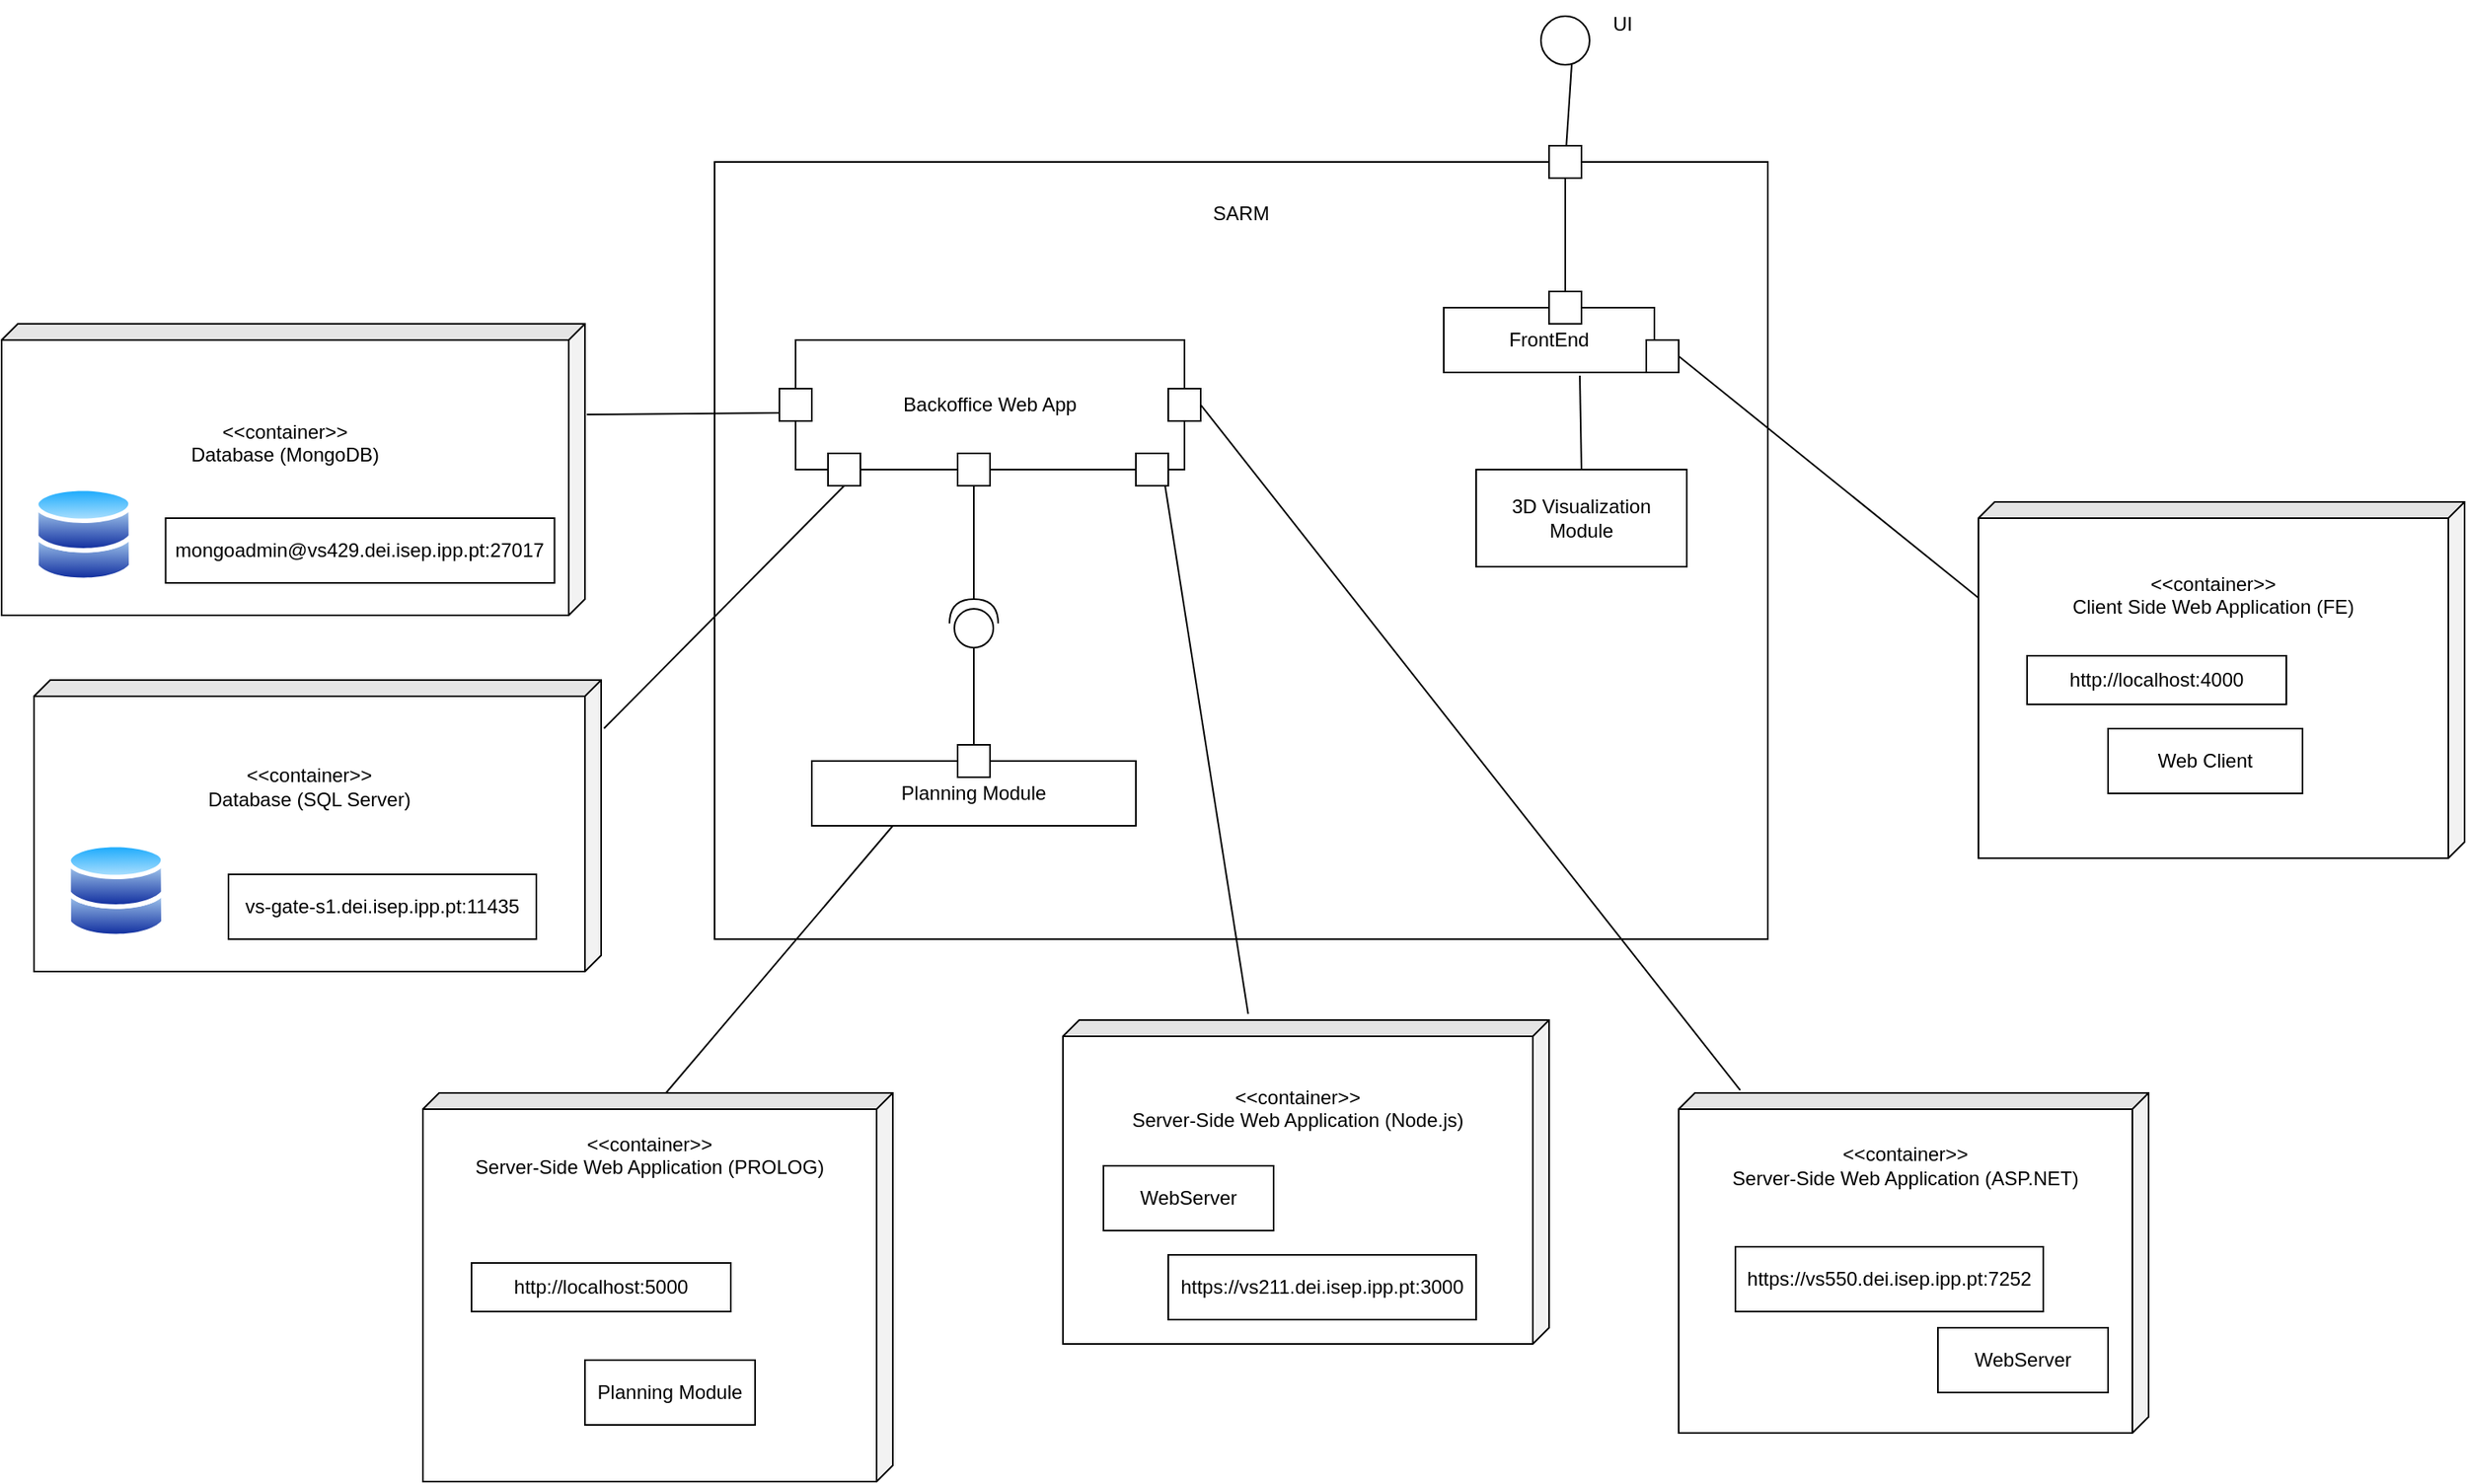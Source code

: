 <mxfile version="22.1.22" type="embed">
  <diagram name="Page-1" id="5f0bae14-7c28-e335-631c-24af17079c00">
    <mxGraphModel dx="1663" dy="1272" grid="1" gridSize="10" guides="1" tooltips="1" connect="1" arrows="1" fold="1" page="1" pageScale="1" pageWidth="1100" pageHeight="850" background="none" math="0" shadow="0">
      <root>
        <mxCell id="0" />
        <mxCell id="1" parent="0" />
        <mxCell id="8" value="&amp;lt;&amp;lt;container&amp;gt;&amp;gt;&lt;br style=&quot;border-color: var(--border-color);&quot;&gt;Server-Side Web Application (ASP.NET)&lt;br style=&quot;border-color: var(--border-color);&quot;&gt;&lt;br style=&quot;border-color: var(--border-color);&quot;&gt;&lt;br style=&quot;border-color: var(--border-color);&quot;&gt;&lt;br style=&quot;border-color: var(--border-color);&quot;&gt;&lt;br&gt;&lt;br&gt;&lt;br&gt;&lt;br&gt;&lt;br&gt;&lt;br style=&quot;border-color: var(--border-color);&quot;&gt;" style="shape=cube;whiteSpace=wrap;html=1;boundedLbl=1;backgroundOutline=1;darkOpacity=0.05;darkOpacity2=0.1;size=10;direction=south;" parent="1" vertex="1">
          <mxGeometry x="835" y="305" width="290" height="210" as="geometry" />
        </mxCell>
        <mxCell id="9" value="&amp;lt;&amp;lt;container&amp;gt;&amp;gt;&lt;br style=&quot;border-color: var(--border-color);&quot;&gt;Server-Side Web Application (Node.js)&lt;br style=&quot;border-color: var(--border-color);&quot;&gt;&lt;br style=&quot;border-color: var(--border-color);&quot;&gt;&lt;br style=&quot;border-color: var(--border-color);&quot;&gt;&lt;br style=&quot;border-color: var(--border-color);&quot;&gt;&lt;br&gt;&lt;br&gt;&lt;br&gt;&lt;br style=&quot;border-color: var(--border-color);&quot;&gt;" style="shape=cube;whiteSpace=wrap;html=1;boundedLbl=1;backgroundOutline=1;darkOpacity=0.05;darkOpacity2=0.1;size=10;direction=south;" parent="1" vertex="1">
          <mxGeometry x="455" y="260" width="300" height="200" as="geometry" />
        </mxCell>
        <mxCell id="10" value="&amp;lt;&amp;lt;container&amp;gt;&amp;gt;&lt;br style=&quot;border-color: var(--border-color);&quot;&gt;Client Side Web Application (FE)&lt;br style=&quot;border-color: var(--border-color);&quot;&gt;&lt;br style=&quot;border-color: var(--border-color);&quot;&gt;&lt;br style=&quot;border-color: var(--border-color);&quot;&gt;&lt;br&gt;&lt;br&gt;&lt;br&gt;&lt;br&gt;&lt;br style=&quot;border-color: var(--border-color);&quot;&gt;&lt;br style=&quot;border-color: var(--border-color);&quot;&gt;" style="shape=cube;whiteSpace=wrap;html=1;boundedLbl=1;backgroundOutline=1;darkOpacity=0.05;darkOpacity2=0.1;size=10;direction=south;" parent="1" vertex="1">
          <mxGeometry x="1020" y="-60" width="300" height="220" as="geometry" />
        </mxCell>
        <mxCell id="11" value="&amp;lt;&amp;lt;container&amp;gt;&amp;gt;&lt;br style=&quot;border-color: var(--border-color);&quot;&gt;Server-Side Web Application (PROLOG)&lt;br style=&quot;border-color: var(--border-color);&quot;&gt;&lt;br style=&quot;border-color: var(--border-color);&quot;&gt;&lt;br style=&quot;border-color: var(--border-color);&quot;&gt;&lt;br&gt;&lt;br&gt;&lt;br&gt;&lt;br&gt;&lt;br&gt;&lt;br&gt;&lt;br&gt;&lt;br&gt;&lt;br&gt;&lt;br style=&quot;border-color: var(--border-color);&quot;&gt;" style="shape=cube;whiteSpace=wrap;html=1;boundedLbl=1;backgroundOutline=1;darkOpacity=0.05;darkOpacity2=0.1;size=10;direction=south;" parent="1" vertex="1">
          <mxGeometry x="60" y="305" width="290" height="240" as="geometry" />
        </mxCell>
        <mxCell id="12" value="&lt;br&gt;SARM&lt;br&gt;&lt;br&gt;&lt;br&gt;&lt;br&gt;&lt;br&gt;&lt;br&gt;&lt;br&gt;&lt;br&gt;&lt;br&gt;&lt;br&gt;&lt;br&gt;&lt;br&gt;&lt;br&gt;&lt;br&gt;&lt;br&gt;&lt;br&gt;&lt;br&gt;&lt;br&gt;&lt;br&gt;&lt;br&gt;&lt;br&gt;&lt;br&gt;&lt;br&gt;&lt;br&gt;&lt;br&gt;&lt;br&gt;&lt;br&gt;&lt;br&gt;&lt;br&gt;&lt;br&gt;&lt;br&gt;" style="rounded=0;whiteSpace=wrap;html=1;" parent="1" vertex="1">
          <mxGeometry x="240" y="-270" width="650" height="480" as="geometry" />
        </mxCell>
        <mxCell id="13" value="&amp;lt;&amp;lt;container&amp;gt;&amp;gt;&lt;br style=&quot;border-color: var(--border-color);&quot;&gt;Database (SQL Server)&lt;br style=&quot;border-color: var(--border-color);&quot;&gt;&lt;br style=&quot;border-color: var(--border-color);&quot;&gt;&lt;br style=&quot;border-color: var(--border-color);&quot;&gt;&lt;br style=&quot;border-color: var(--border-color);&quot;&gt;&lt;br style=&quot;border-color: var(--border-color);&quot;&gt;" style="shape=cube;whiteSpace=wrap;html=1;boundedLbl=1;backgroundOutline=1;darkOpacity=0.05;darkOpacity2=0.1;size=10;direction=south;" parent="1" vertex="1">
          <mxGeometry x="-180" y="50" width="350" height="180" as="geometry" />
        </mxCell>
        <mxCell id="14" value="&amp;lt;&amp;lt;container&amp;gt;&amp;gt;&lt;br style=&quot;border-color: var(--border-color);&quot;&gt;Database (MongoDB)&lt;br style=&quot;border-color: var(--border-color);&quot;&gt;&lt;br style=&quot;border-color: var(--border-color);&quot;&gt;&lt;br style=&quot;border-color: var(--border-color);&quot;&gt;&lt;br style=&quot;border-color: var(--border-color);&quot;&gt;" style="shape=cube;whiteSpace=wrap;html=1;boundedLbl=1;backgroundOutline=1;darkOpacity=0.05;darkOpacity2=0.1;size=10;direction=south;" parent="1" vertex="1">
          <mxGeometry x="-200" y="-170" width="360" height="180" as="geometry" />
        </mxCell>
        <mxCell id="15" value="Planning Module&lt;br&gt;" style="rounded=0;whiteSpace=wrap;html=1;" parent="1" vertex="1">
          <mxGeometry x="300" y="100" width="200" height="40" as="geometry" />
        </mxCell>
        <mxCell id="17" value="Backoffice Web App" style="rounded=0;whiteSpace=wrap;html=1;" parent="1" vertex="1">
          <mxGeometry x="290" y="-160" width="240" height="80" as="geometry" />
        </mxCell>
        <mxCell id="18" value="3D Visualization Module" style="rounded=0;whiteSpace=wrap;html=1;" parent="1" vertex="1">
          <mxGeometry x="710" y="-80" width="130" height="60" as="geometry" />
        </mxCell>
        <mxCell id="19" value="" style="shape=providedRequiredInterface;html=1;verticalLabelPosition=bottom;sketch=0;rotation=-90;" parent="1" vertex="1">
          <mxGeometry x="385" width="30" height="30" as="geometry" />
        </mxCell>
        <mxCell id="24" value="FrontEnd" style="rounded=0;whiteSpace=wrap;html=1;" parent="1" vertex="1">
          <mxGeometry x="690" y="-180" width="130" height="40" as="geometry" />
        </mxCell>
        <mxCell id="27" value="" style="whiteSpace=wrap;html=1;aspect=fixed;" parent="1" vertex="1">
          <mxGeometry x="755" y="-280" width="20" height="20" as="geometry" />
        </mxCell>
        <mxCell id="28" value="" style="whiteSpace=wrap;html=1;aspect=fixed;" parent="1" vertex="1">
          <mxGeometry x="390" y="90" width="20" height="20" as="geometry" />
        </mxCell>
        <mxCell id="29" value="" style="whiteSpace=wrap;html=1;aspect=fixed;" parent="1" vertex="1">
          <mxGeometry x="390" y="-90" width="20" height="20" as="geometry" />
        </mxCell>
        <mxCell id="30" value="" style="whiteSpace=wrap;html=1;aspect=fixed;" parent="1" vertex="1">
          <mxGeometry x="310" y="-90" width="20" height="20" as="geometry" />
        </mxCell>
        <mxCell id="31" value="" style="whiteSpace=wrap;html=1;aspect=fixed;" parent="1" vertex="1">
          <mxGeometry x="280" y="-130" width="20" height="20" as="geometry" />
        </mxCell>
        <mxCell id="32" value="Planning Module&lt;br&gt;" style="rounded=0;whiteSpace=wrap;html=1;" parent="1" vertex="1">
          <mxGeometry x="160" y="470" width="105" height="40" as="geometry" />
        </mxCell>
        <mxCell id="33" value="WebServer" style="rounded=0;whiteSpace=wrap;html=1;" parent="1" vertex="1">
          <mxGeometry x="995" y="450" width="105" height="40" as="geometry" />
        </mxCell>
        <mxCell id="36" value="" style="image;aspect=fixed;perimeter=ellipsePerimeter;html=1;align=center;shadow=0;dashed=0;spacingTop=3;image=img/lib/active_directory/databases.svg;" parent="1" vertex="1">
          <mxGeometry x="-160" y="150" width="61.22" height="60" as="geometry" />
        </mxCell>
        <mxCell id="37" value="" style="image;aspect=fixed;perimeter=ellipsePerimeter;html=1;align=center;shadow=0;dashed=0;spacingTop=3;image=img/lib/active_directory/databases.svg;" parent="1" vertex="1">
          <mxGeometry x="-180" y="-70" width="61.22" height="60" as="geometry" />
        </mxCell>
        <mxCell id="38" value="WebServer" style="rounded=0;whiteSpace=wrap;html=1;" parent="1" vertex="1">
          <mxGeometry x="480" y="350" width="105" height="40" as="geometry" />
        </mxCell>
        <mxCell id="39" value="https://vs550.dei.isep.ipp.pt:7252" style="rounded=0;whiteSpace=wrap;html=1;" parent="1" vertex="1">
          <mxGeometry x="870" y="400" width="190" height="40" as="geometry" />
        </mxCell>
        <mxCell id="40" value="https://vs211.dei.isep.ipp.pt:3000" style="rounded=0;whiteSpace=wrap;html=1;" parent="1" vertex="1">
          <mxGeometry x="520" y="405" width="190" height="40" as="geometry" />
        </mxCell>
        <mxCell id="41" value="vs-gate-s1.dei.isep.ipp.pt:11435" style="rounded=0;whiteSpace=wrap;html=1;" parent="1" vertex="1">
          <mxGeometry x="-60" y="170" width="190" height="40" as="geometry" />
        </mxCell>
        <mxCell id="42" value="mongoadmin@vs429.dei.isep.ipp.pt:27017" style="rounded=0;whiteSpace=wrap;html=1;" parent="1" vertex="1">
          <mxGeometry x="-98.78" y="-50" width="240" height="40" as="geometry" />
        </mxCell>
        <mxCell id="43" value="Web Client" style="rounded=0;whiteSpace=wrap;html=1;" parent="1" vertex="1">
          <mxGeometry x="1100" y="80" width="120" height="40" as="geometry" />
        </mxCell>
        <mxCell id="44" value="http://localhost:4000" style="rounded=0;whiteSpace=wrap;html=1;" parent="1" vertex="1">
          <mxGeometry x="1050" y="35" width="160" height="30" as="geometry" />
        </mxCell>
        <mxCell id="45" value="http://localhost:5000" style="rounded=0;whiteSpace=wrap;html=1;" parent="1" vertex="1">
          <mxGeometry x="90" y="410" width="160" height="30" as="geometry" />
        </mxCell>
        <mxCell id="46" value="" style="endArrow=none;html=1;rounded=0;exitX=0;exitY=0;exitDx=0;exitDy=140;exitPerimeter=0;entryX=0.25;entryY=1;entryDx=0;entryDy=0;" parent="1" source="11" target="15" edge="1">
          <mxGeometry width="50" height="50" relative="1" as="geometry">
            <mxPoint x="370" y="320" as="sourcePoint" />
            <mxPoint x="420" y="270" as="targetPoint" />
          </mxGeometry>
        </mxCell>
        <mxCell id="47" value="" style="endArrow=none;html=1;rounded=0;exitX=0.166;exitY=-0.005;exitDx=0;exitDy=0;exitPerimeter=0;entryX=0.5;entryY=1;entryDx=0;entryDy=0;" parent="1" source="13" target="30" edge="1">
          <mxGeometry width="50" height="50" relative="1" as="geometry">
            <mxPoint x="180" y="155" as="sourcePoint" />
            <mxPoint x="320" y="-10" as="targetPoint" />
          </mxGeometry>
        </mxCell>
        <mxCell id="49" value="" style="endArrow=none;html=1;rounded=0;exitX=0.311;exitY=-0.003;exitDx=0;exitDy=0;exitPerimeter=0;entryX=0;entryY=0.75;entryDx=0;entryDy=0;" parent="1" source="14" target="31" edge="1">
          <mxGeometry width="50" height="50" relative="1" as="geometry">
            <mxPoint x="102" y="45" as="sourcePoint" />
            <mxPoint x="250" y="-105" as="targetPoint" />
          </mxGeometry>
        </mxCell>
        <mxCell id="50" value="" style="endArrow=none;html=1;rounded=0;exitX=0;exitY=0.5;exitDx=0;exitDy=0;exitPerimeter=0;entryX=0.5;entryY=0;entryDx=0;entryDy=0;" parent="1" source="19" target="28" edge="1">
          <mxGeometry width="50" height="50" relative="1" as="geometry">
            <mxPoint x="220" y="315" as="sourcePoint" />
            <mxPoint x="360" y="150" as="targetPoint" />
          </mxGeometry>
        </mxCell>
        <mxCell id="51" value="" style="endArrow=none;html=1;rounded=0;exitX=1;exitY=0.5;exitDx=0;exitDy=0;exitPerimeter=0;entryX=0.5;entryY=1;entryDx=0;entryDy=0;" parent="1" source="19" target="29" edge="1">
          <mxGeometry width="50" height="50" relative="1" as="geometry">
            <mxPoint x="405" y="35" as="sourcePoint" />
            <mxPoint x="405" y="100" as="targetPoint" />
          </mxGeometry>
        </mxCell>
        <mxCell id="52" value="" style="endArrow=none;html=1;rounded=0;entryX=-0.019;entryY=0.619;entryDx=0;entryDy=0;entryPerimeter=0;exitX=0.904;exitY=1.013;exitDx=0;exitDy=0;exitPerimeter=0;" parent="1" source="53" target="9" edge="1">
          <mxGeometry width="50" height="50" relative="1" as="geometry">
            <mxPoint x="220" y="315" as="sourcePoint" />
            <mxPoint x="360" y="150" as="targetPoint" />
          </mxGeometry>
        </mxCell>
        <mxCell id="54" value="" style="endArrow=none;html=1;rounded=0;entryX=-0.019;entryY=0.619;entryDx=0;entryDy=0;entryPerimeter=0;exitX=0.904;exitY=1.013;exitDx=0;exitDy=0;exitPerimeter=0;" parent="1" source="17" target="53" edge="1">
          <mxGeometry width="50" height="50" relative="1" as="geometry">
            <mxPoint x="507" y="-79" as="sourcePoint" />
            <mxPoint x="569" y="256" as="targetPoint" />
          </mxGeometry>
        </mxCell>
        <mxCell id="53" value="" style="whiteSpace=wrap;html=1;aspect=fixed;" parent="1" vertex="1">
          <mxGeometry x="500" y="-90" width="20" height="20" as="geometry" />
        </mxCell>
        <mxCell id="56" value="" style="whiteSpace=wrap;html=1;aspect=fixed;" parent="1" vertex="1">
          <mxGeometry x="755" y="-190" width="20" height="20" as="geometry" />
        </mxCell>
        <mxCell id="58" value="" style="endArrow=none;html=1;rounded=0;entryX=0.5;entryY=1;entryDx=0;entryDy=0;exitX=0.5;exitY=0;exitDx=0;exitDy=0;" parent="1" source="56" target="27" edge="1">
          <mxGeometry width="50" height="50" relative="1" as="geometry">
            <mxPoint x="528" y="-60" as="sourcePoint" />
            <mxPoint x="579" y="266" as="targetPoint" />
          </mxGeometry>
        </mxCell>
        <mxCell id="59" value="" style="endArrow=none;html=1;rounded=0;entryX=0.5;entryY=0;entryDx=0;entryDy=0;exitX=0.646;exitY=1.05;exitDx=0;exitDy=0;exitPerimeter=0;" parent="1" source="24" target="18" edge="1">
          <mxGeometry width="50" height="50" relative="1" as="geometry">
            <mxPoint x="775" y="-180" as="sourcePoint" />
            <mxPoint x="775" y="-250" as="targetPoint" />
          </mxGeometry>
        </mxCell>
        <mxCell id="60" value="" style="whiteSpace=wrap;html=1;aspect=fixed;" parent="1" vertex="1">
          <mxGeometry x="815" y="-160" width="20" height="20" as="geometry" />
        </mxCell>
        <mxCell id="61" value="" style="endArrow=none;html=1;rounded=0;entryX=0.268;entryY=1.001;entryDx=0;entryDy=0;exitX=1;exitY=0.5;exitDx=0;exitDy=0;entryPerimeter=0;" parent="1" source="60" target="10" edge="1">
          <mxGeometry width="50" height="50" relative="1" as="geometry">
            <mxPoint x="784" y="-128" as="sourcePoint" />
            <mxPoint x="785" y="-70" as="targetPoint" />
          </mxGeometry>
        </mxCell>
        <mxCell id="62" value="" style="endArrow=none;html=1;rounded=0;entryX=-0.008;entryY=0.869;entryDx=0;entryDy=0;entryPerimeter=0;exitX=1;exitY=0.5;exitDx=0;exitDy=0;" parent="1" source="63" target="8" edge="1">
          <mxGeometry width="50" height="50" relative="1" as="geometry">
            <mxPoint x="620" y="-100" as="sourcePoint" />
            <mxPoint x="671" y="226" as="targetPoint" />
          </mxGeometry>
        </mxCell>
        <mxCell id="64" value="" style="endArrow=none;html=1;rounded=0;entryX=-0.008;entryY=0.869;entryDx=0;entryDy=0;entryPerimeter=0;exitX=1;exitY=0.5;exitDx=0;exitDy=0;" parent="1" source="17" target="63" edge="1">
          <mxGeometry width="50" height="50" relative="1" as="geometry">
            <mxPoint x="530" y="-120" as="sourcePoint" />
            <mxPoint x="873" y="303" as="targetPoint" />
          </mxGeometry>
        </mxCell>
        <mxCell id="63" value="" style="whiteSpace=wrap;html=1;aspect=fixed;" parent="1" vertex="1">
          <mxGeometry x="520" y="-130" width="20" height="20" as="geometry" />
        </mxCell>
        <mxCell id="65" value="" style="ellipse;whiteSpace=wrap;html=1;aspect=fixed;" vertex="1" parent="1">
          <mxGeometry x="750" y="-360" width="30" height="30" as="geometry" />
        </mxCell>
        <mxCell id="66" value="UI" style="text;html=1;align=center;verticalAlign=middle;resizable=0;points=[];autosize=1;strokeColor=none;fillColor=none;" vertex="1" parent="1">
          <mxGeometry x="780" y="-370" width="40" height="30" as="geometry" />
        </mxCell>
        <mxCell id="67" value="" style="endArrow=none;html=1;rounded=0;exitX=0.633;exitY=0.99;exitDx=0;exitDy=0;exitPerimeter=0;" edge="1" parent="1" source="65" target="27">
          <mxGeometry width="50" height="50" relative="1" as="geometry">
            <mxPoint x="775" y="-180" as="sourcePoint" />
            <mxPoint x="775" y="-250" as="targetPoint" />
          </mxGeometry>
        </mxCell>
      </root>
    </mxGraphModel>
  </diagram>
</mxfile>
